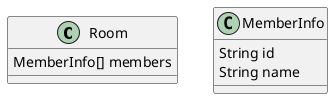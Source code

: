 @startuml

class Room {
  MemberInfo[] members
}

class MemberInfo {
 String id
 String name
}


@enduml